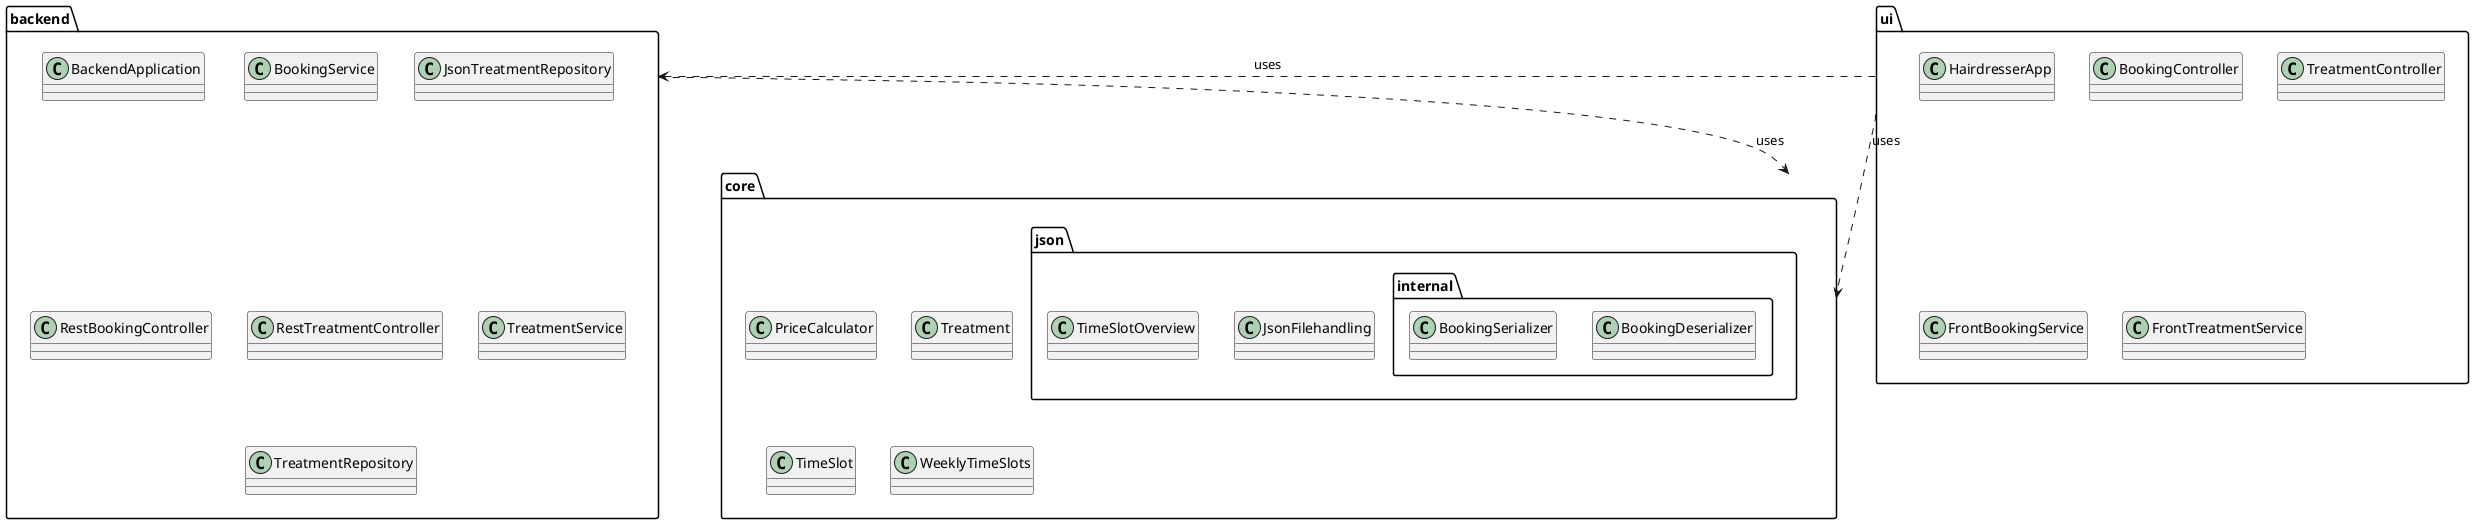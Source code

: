 @startuml pakkediagram
package "backend" {
    class BackendApplication
    class BookingService
    class JsonTreatmentRepository
    class RestBookingController
    class RestTreatmentController
    class TreatmentService
    class TreatmentRepository
}

package "core" {
    package "json" {
        class JsonFilehandling
        class TimeSlotOverview
        package "internal" {
            class BookingDeserializer
            class BookingSerializer
        }
    }
    class PriceCalculator
    class Treatment
    class TimeSlot
    class WeeklyTimeSlots
}

package "ui" {
    class HairdresserApp
    class BookingController
    class TreatmentController
    class FrontBookingService
    class FrontTreatmentService
}

backend ..> core : uses
ui ..> backend : uses
ui ..> core : uses

@enduml

